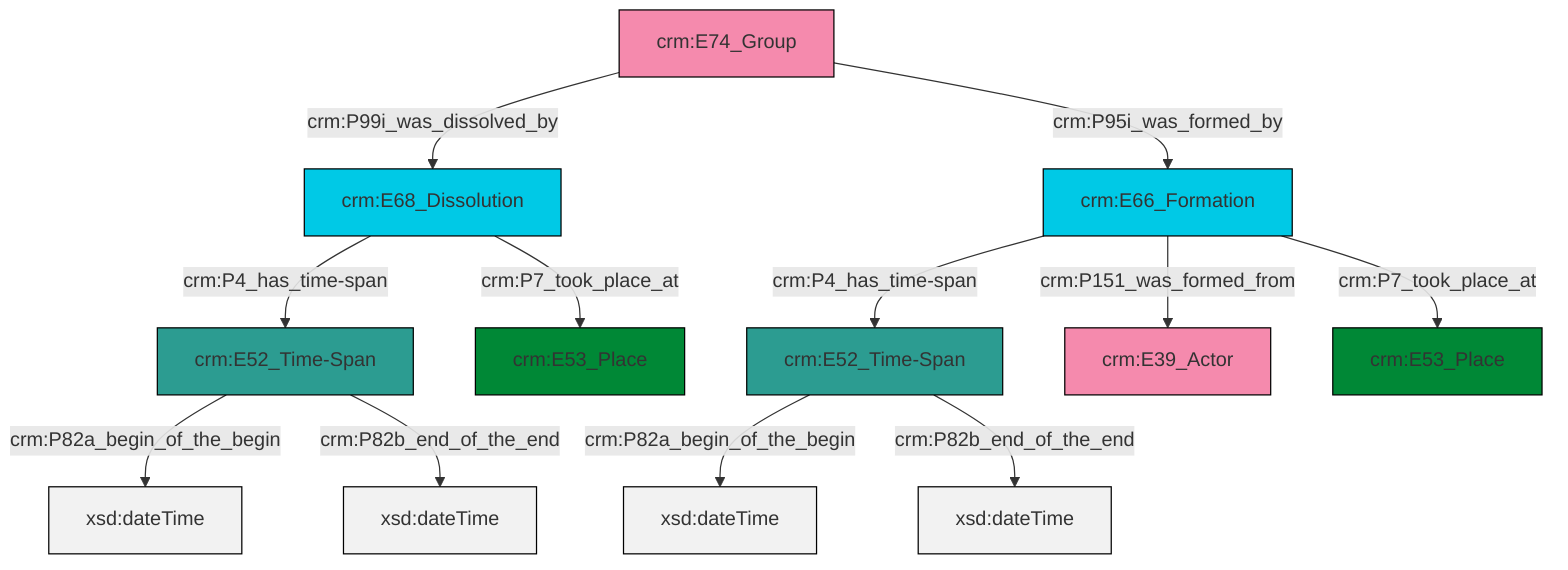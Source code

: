 graph TD
classDef Literal fill:#f2f2f2,stroke:#000000;
classDef CRM_Entity fill:#FFFFFF,stroke:#000000;
classDef Temporal_Entity fill:#00C9E6, stroke:#000000;
classDef Type fill:#E18312, stroke:#000000;
classDef Time-Span fill:#2C9C91, stroke:#000000;
classDef Appellation fill:#FFEB7F, stroke:#000000;
classDef Place fill:#008836, stroke:#000000;
classDef Persistent_Item fill:#B266B2, stroke:#000000;
classDef Conceptual_Object fill:#FFD700, stroke:#000000;
classDef Physical_Thing fill:#D2B48C, stroke:#000000;
classDef Actor fill:#f58aad, stroke:#000000;
classDef PC_Classes fill:#4ce600, stroke:#000000;
classDef Multi fill:#cccccc,stroke:#000000;

0["crm:E52_Time-Span"]:::Time-Span -->|crm:P82a_begin_of_the_begin| 1[xsd:dateTime]:::Literal
4["crm:E52_Time-Span"]:::Time-Span -->|crm:P82a_begin_of_the_begin| 5[xsd:dateTime]:::Literal
8["crm:E68_Dissolution"]:::Temporal_Entity -->|crm:P4_has_time-span| 0["crm:E52_Time-Span"]:::Time-Span
8["crm:E68_Dissolution"]:::Temporal_Entity -->|crm:P7_took_place_at| 9["crm:E53_Place"]:::Place
2["crm:E66_Formation"]:::Temporal_Entity -->|crm:P4_has_time-span| 4["crm:E52_Time-Span"]:::Time-Span
2["crm:E66_Formation"]:::Temporal_Entity -->|crm:P151_was_formed_from| 11["crm:E39_Actor"]:::Actor
6["crm:E74_Group"]:::Actor -->|crm:P99i_was_dissolved_by| 8["crm:E68_Dissolution"]:::Temporal_Entity
4["crm:E52_Time-Span"]:::Time-Span -->|crm:P82b_end_of_the_end| 15[xsd:dateTime]:::Literal
0["crm:E52_Time-Span"]:::Time-Span -->|crm:P82b_end_of_the_end| 16[xsd:dateTime]:::Literal
2["crm:E66_Formation"]:::Temporal_Entity -->|crm:P7_took_place_at| 12["crm:E53_Place"]:::Place
6["crm:E74_Group"]:::Actor -->|crm:P95i_was_formed_by| 2["crm:E66_Formation"]:::Temporal_Entity